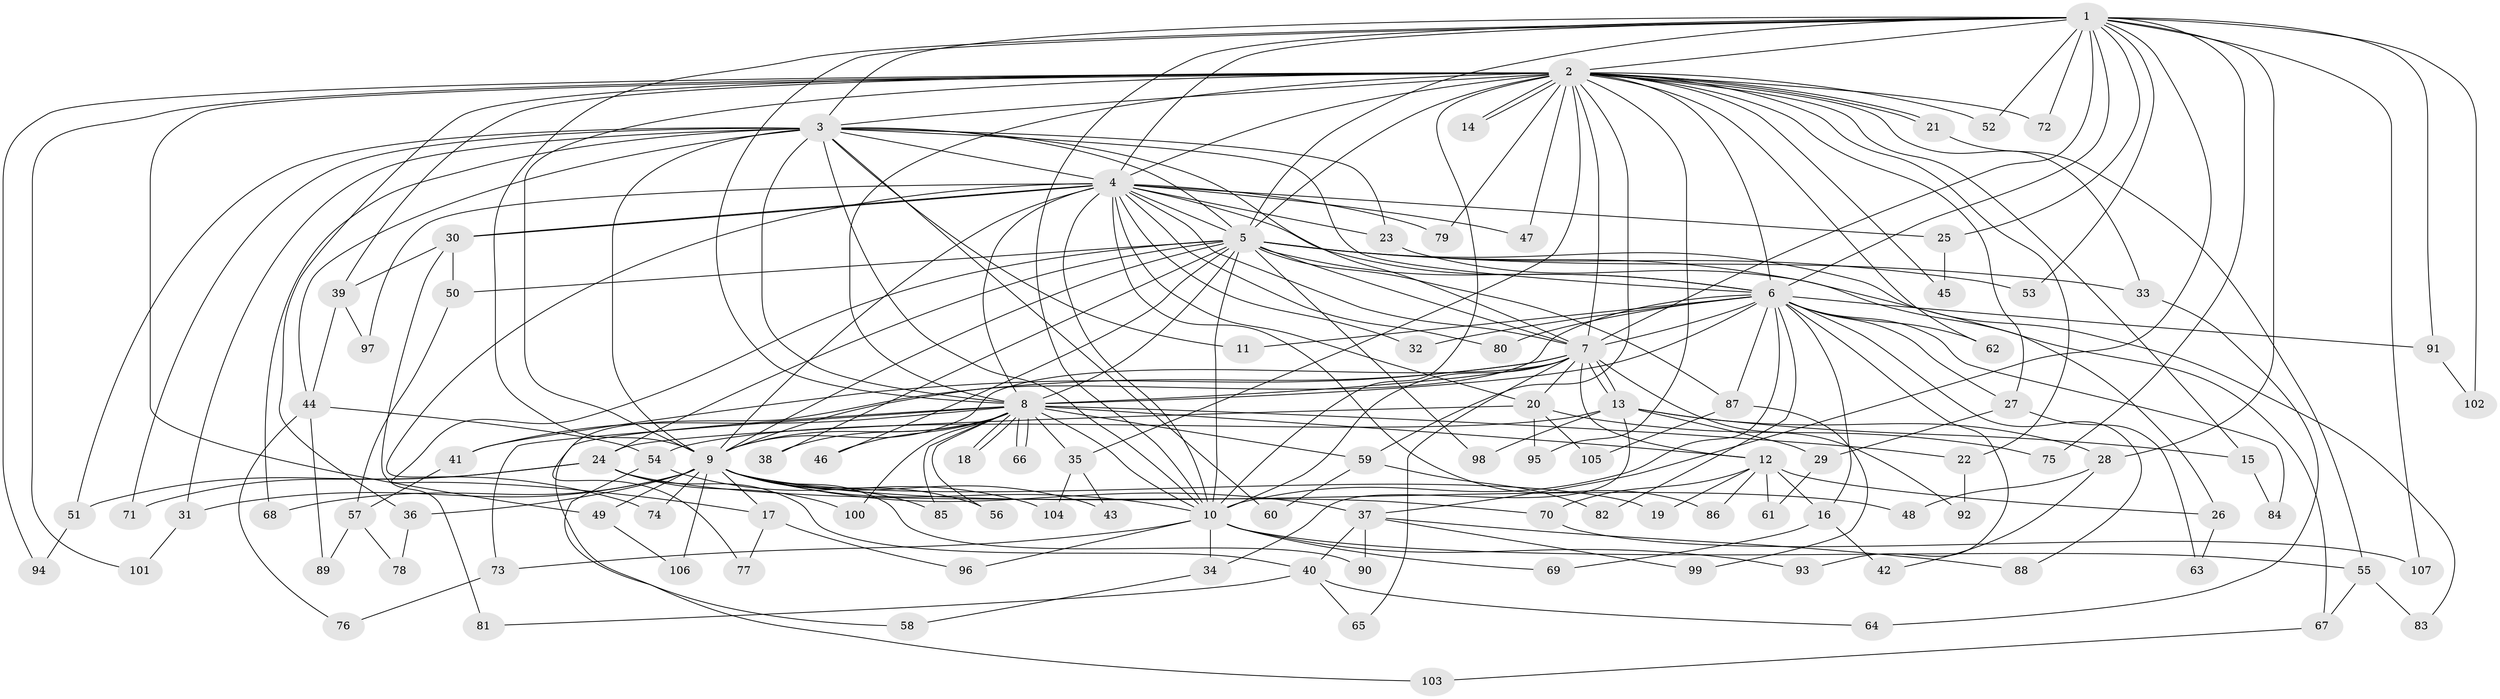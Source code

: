 // coarse degree distribution, {15: 0.012345679012345678, 28: 0.012345679012345678, 25: 0.012345679012345678, 20: 0.012345679012345678, 17: 0.012345679012345678, 32: 0.012345679012345678, 18: 0.012345679012345678, 13: 0.012345679012345678, 2: 0.5061728395061729, 8: 0.012345679012345678, 3: 0.1728395061728395, 4: 0.1111111111111111, 1: 0.037037037037037035, 6: 0.012345679012345678, 10: 0.012345679012345678, 5: 0.024691358024691357, 7: 0.012345679012345678}
// Generated by graph-tools (version 1.1) at 2025/51/02/27/25 19:51:44]
// undirected, 107 vertices, 239 edges
graph export_dot {
graph [start="1"]
  node [color=gray90,style=filled];
  1;
  2;
  3;
  4;
  5;
  6;
  7;
  8;
  9;
  10;
  11;
  12;
  13;
  14;
  15;
  16;
  17;
  18;
  19;
  20;
  21;
  22;
  23;
  24;
  25;
  26;
  27;
  28;
  29;
  30;
  31;
  32;
  33;
  34;
  35;
  36;
  37;
  38;
  39;
  40;
  41;
  42;
  43;
  44;
  45;
  46;
  47;
  48;
  49;
  50;
  51;
  52;
  53;
  54;
  55;
  56;
  57;
  58;
  59;
  60;
  61;
  62;
  63;
  64;
  65;
  66;
  67;
  68;
  69;
  70;
  71;
  72;
  73;
  74;
  75;
  76;
  77;
  78;
  79;
  80;
  81;
  82;
  83;
  84;
  85;
  86;
  87;
  88;
  89;
  90;
  91;
  92;
  93;
  94;
  95;
  96;
  97;
  98;
  99;
  100;
  101;
  102;
  103;
  104;
  105;
  106;
  107;
  1 -- 2;
  1 -- 3;
  1 -- 4;
  1 -- 5;
  1 -- 6;
  1 -- 7;
  1 -- 8;
  1 -- 9;
  1 -- 10;
  1 -- 25;
  1 -- 28;
  1 -- 37;
  1 -- 52;
  1 -- 53;
  1 -- 72;
  1 -- 75;
  1 -- 91;
  1 -- 102;
  1 -- 107;
  2 -- 3;
  2 -- 4;
  2 -- 5;
  2 -- 6;
  2 -- 7;
  2 -- 8;
  2 -- 9;
  2 -- 10;
  2 -- 14;
  2 -- 14;
  2 -- 15;
  2 -- 21;
  2 -- 21;
  2 -- 22;
  2 -- 27;
  2 -- 33;
  2 -- 35;
  2 -- 36;
  2 -- 39;
  2 -- 45;
  2 -- 47;
  2 -- 49;
  2 -- 52;
  2 -- 59;
  2 -- 62;
  2 -- 72;
  2 -- 79;
  2 -- 94;
  2 -- 95;
  2 -- 101;
  3 -- 4;
  3 -- 5;
  3 -- 6;
  3 -- 7;
  3 -- 8;
  3 -- 9;
  3 -- 10;
  3 -- 11;
  3 -- 23;
  3 -- 31;
  3 -- 44;
  3 -- 51;
  3 -- 60;
  3 -- 68;
  3 -- 71;
  4 -- 5;
  4 -- 6;
  4 -- 7;
  4 -- 8;
  4 -- 9;
  4 -- 10;
  4 -- 20;
  4 -- 23;
  4 -- 25;
  4 -- 30;
  4 -- 30;
  4 -- 32;
  4 -- 47;
  4 -- 74;
  4 -- 79;
  4 -- 80;
  4 -- 86;
  4 -- 97;
  5 -- 6;
  5 -- 7;
  5 -- 8;
  5 -- 9;
  5 -- 10;
  5 -- 17;
  5 -- 24;
  5 -- 33;
  5 -- 38;
  5 -- 46;
  5 -- 50;
  5 -- 53;
  5 -- 67;
  5 -- 83;
  5 -- 87;
  5 -- 98;
  6 -- 7;
  6 -- 8;
  6 -- 9;
  6 -- 10;
  6 -- 11;
  6 -- 16;
  6 -- 27;
  6 -- 32;
  6 -- 62;
  6 -- 80;
  6 -- 82;
  6 -- 84;
  6 -- 87;
  6 -- 88;
  6 -- 91;
  6 -- 93;
  7 -- 8;
  7 -- 9;
  7 -- 10;
  7 -- 12;
  7 -- 13;
  7 -- 13;
  7 -- 20;
  7 -- 41;
  7 -- 65;
  7 -- 77;
  7 -- 92;
  8 -- 9;
  8 -- 10;
  8 -- 12;
  8 -- 18;
  8 -- 18;
  8 -- 22;
  8 -- 35;
  8 -- 38;
  8 -- 41;
  8 -- 46;
  8 -- 56;
  8 -- 58;
  8 -- 59;
  8 -- 66;
  8 -- 66;
  8 -- 73;
  8 -- 85;
  8 -- 100;
  9 -- 10;
  9 -- 17;
  9 -- 19;
  9 -- 31;
  9 -- 36;
  9 -- 37;
  9 -- 43;
  9 -- 48;
  9 -- 49;
  9 -- 56;
  9 -- 68;
  9 -- 74;
  9 -- 85;
  9 -- 90;
  9 -- 106;
  10 -- 34;
  10 -- 55;
  10 -- 69;
  10 -- 73;
  10 -- 93;
  10 -- 96;
  12 -- 16;
  12 -- 19;
  12 -- 26;
  12 -- 61;
  12 -- 70;
  12 -- 86;
  13 -- 15;
  13 -- 28;
  13 -- 29;
  13 -- 34;
  13 -- 54;
  13 -- 98;
  15 -- 84;
  16 -- 42;
  16 -- 69;
  17 -- 77;
  17 -- 96;
  20 -- 24;
  20 -- 75;
  20 -- 95;
  20 -- 105;
  21 -- 55;
  22 -- 92;
  23 -- 26;
  24 -- 40;
  24 -- 51;
  24 -- 70;
  24 -- 71;
  24 -- 100;
  25 -- 45;
  26 -- 63;
  27 -- 29;
  27 -- 63;
  28 -- 42;
  28 -- 48;
  29 -- 61;
  30 -- 39;
  30 -- 50;
  30 -- 81;
  31 -- 101;
  33 -- 64;
  34 -- 58;
  35 -- 43;
  35 -- 104;
  36 -- 78;
  37 -- 40;
  37 -- 88;
  37 -- 90;
  37 -- 99;
  39 -- 44;
  39 -- 97;
  40 -- 64;
  40 -- 65;
  40 -- 81;
  41 -- 57;
  44 -- 54;
  44 -- 76;
  44 -- 89;
  49 -- 106;
  50 -- 57;
  51 -- 94;
  54 -- 103;
  54 -- 104;
  55 -- 67;
  55 -- 83;
  57 -- 78;
  57 -- 89;
  59 -- 60;
  59 -- 82;
  67 -- 103;
  70 -- 107;
  73 -- 76;
  87 -- 99;
  87 -- 105;
  91 -- 102;
}
